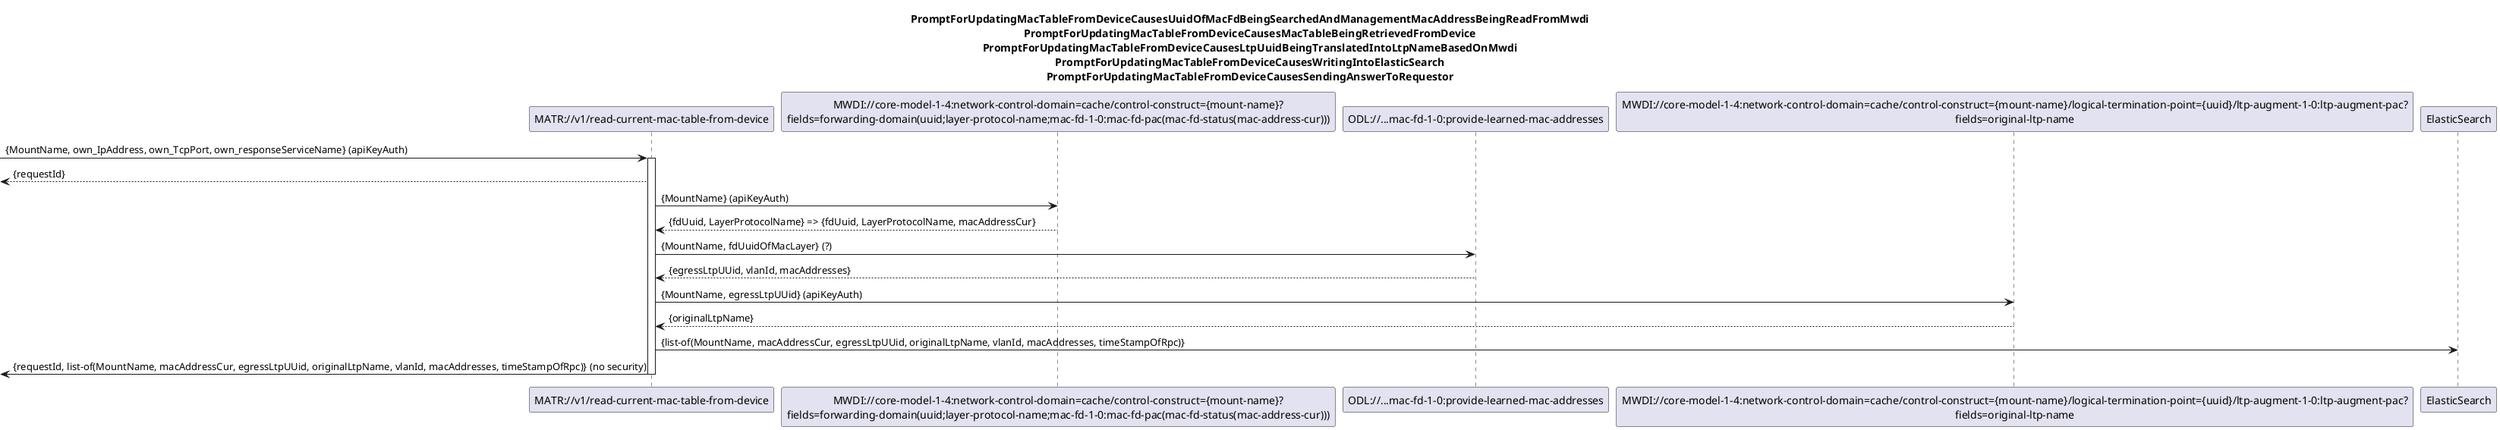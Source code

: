 @startuml 02x_ReadCurrentMacTableFromDevice
skinparam responseMessageBelowArrow true

title
PromptForUpdatingMacTableFromDeviceCausesUuidOfMacFdBeingSearchedAndManagementMacAddressBeingReadFromMwdi
PromptForUpdatingMacTableFromDeviceCausesMacTableBeingRetrievedFromDevice
PromptForUpdatingMacTableFromDeviceCausesLtpUuidBeingTranslatedIntoLtpNameBasedOnMwdi
PromptForUpdatingMacTableFromDeviceCausesWritingIntoElasticSearch
PromptForUpdatingMacTableFromDeviceCausesSendingAnswerToRequestor
end title

participant "MATR://v1/read-current-mac-table-from-device"
participant "MWDI://core-model-1-4:network-control-domain=cache/control-construct={mount-name}?\nfields=forwarding-domain(uuid;layer-protocol-name;mac-fd-1-0:mac-fd-pac(mac-fd-status(mac-address-cur)))" as MwdiFd
participant "ODL://...mac-fd-1-0:provide-learned-mac-addresses"
participant "MWDI://core-model-1-4:network-control-domain=cache/control-construct={mount-name}/logical-termination-point={uuid}/ltp-augment-1-0:ltp-augment-pac?\nfields=original-ltp-name" as MwdiLtp
participant "ElasticSearch"

[-> "MATR://v1/read-current-mac-table-from-device": {MountName, own_IpAddress, own_TcpPort, own_responseServiceName} (apiKeyAuth)
activate "MATR://v1/read-current-mac-table-from-device"
[<-- "MATR://v1/read-current-mac-table-from-device": {requestId}

"MATR://v1/read-current-mac-table-from-device" -> MwdiFd: {MountName} (apiKeyAuth)
MwdiFd --> "MATR://v1/read-current-mac-table-from-device": {fdUuid, LayerProtocolName} => {fdUuid, LayerProtocolName, macAddressCur}

"MATR://v1/read-current-mac-table-from-device" -> "ODL://...mac-fd-1-0:provide-learned-mac-addresses": {MountName, fdUuidOfMacLayer} (?)
"ODL://...mac-fd-1-0:provide-learned-mac-addresses" --> "MATR://v1/read-current-mac-table-from-device": {egressLtpUUid, vlanId, macAddresses}

"MATR://v1/read-current-mac-table-from-device" -> MwdiLtp: {MountName, egressLtpUUid} (apiKeyAuth)
MwdiLtp --> "MATR://v1/read-current-mac-table-from-device": {originalLtpName}

"MATR://v1/read-current-mac-table-from-device" -> "ElasticSearch": {list-of(MountName, macAddressCur, egressLtpUUid, originalLtpName, vlanId, macAddresses, timeStampOfRpc)}

[<-"MATR://v1/read-current-mac-table-from-device": {requestId, list-of(MountName, macAddressCur, egressLtpUUid, originalLtpName, vlanId, macAddresses, timeStampOfRpc)} (no security)
deactivate "MATR://v1/read-current-mac-table-from-device"

@enduml